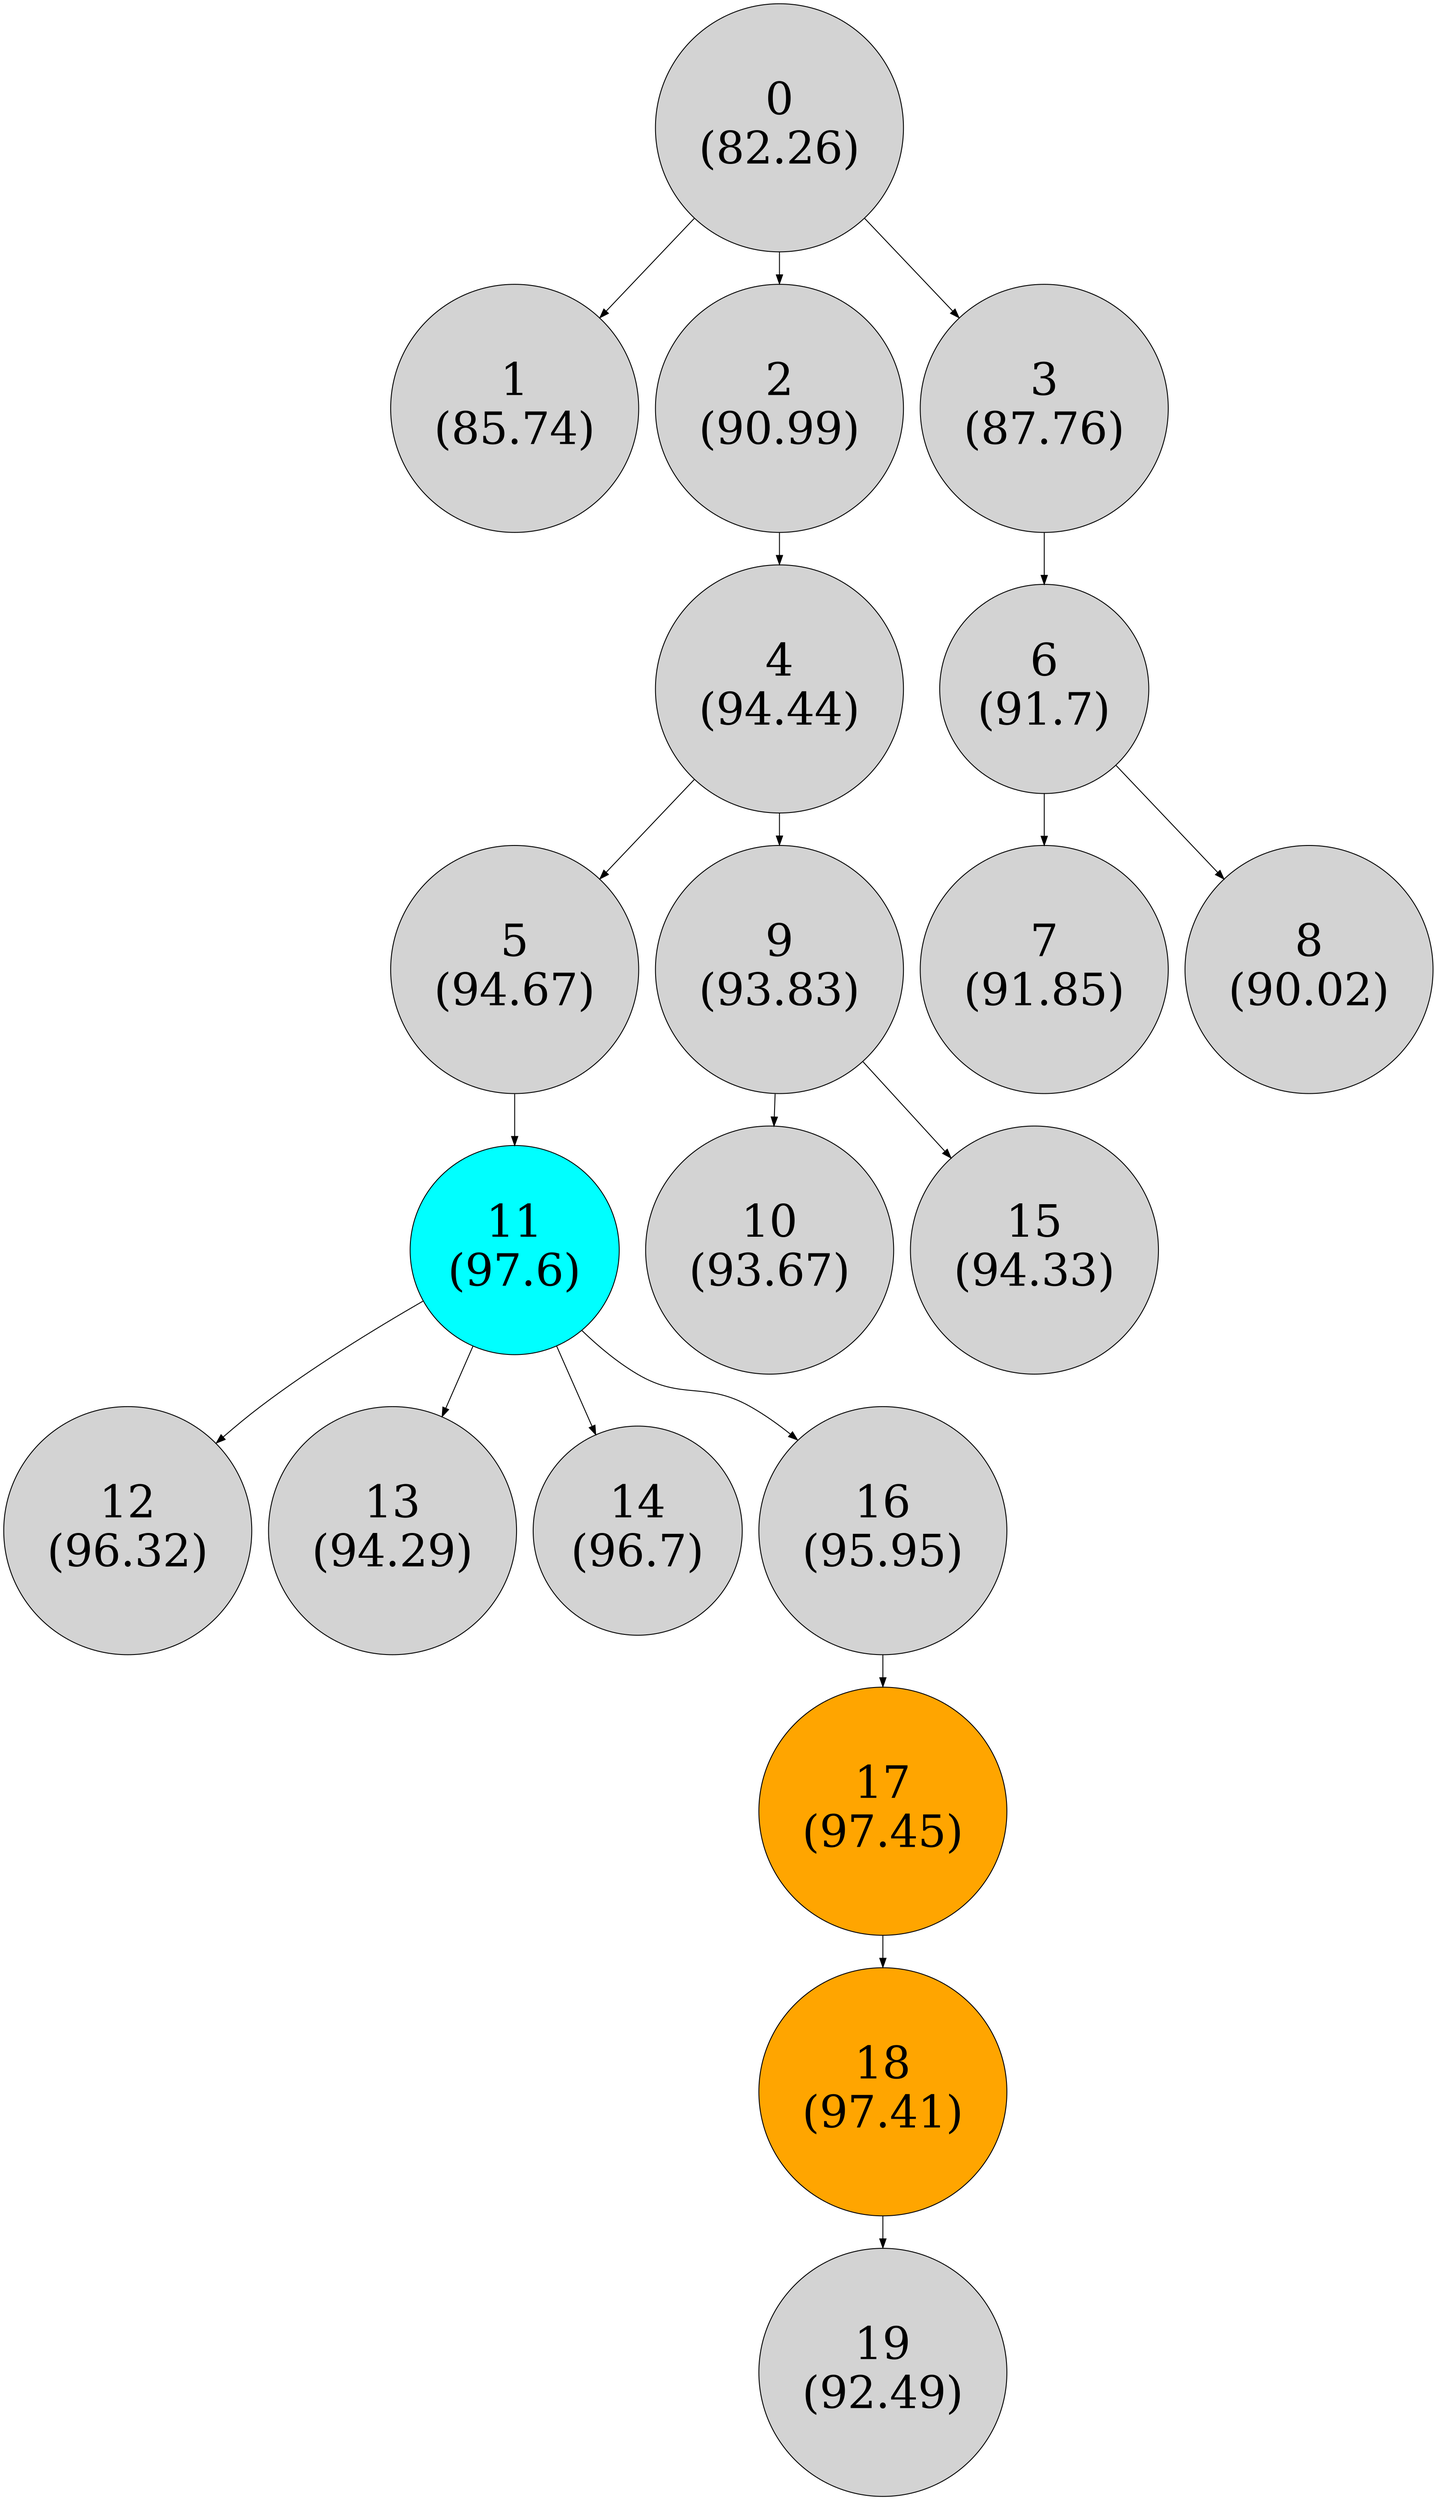 digraph G {
    node [style=filled, shape=circle, fontsize=50];
    0 [label="0\n(82.26)"];
    1 [label="1\n(85.74)"];
    2 [label="2\n(90.99)"];
    3 [label="3\n(87.76)"];
    4 [label="4\n(94.44)"];
    5 [label="5\n(94.67)"];
    6 [label="6\n(91.7)"];
    7 [label="7\n(91.85)"];
    8 [label="8\n(90.02)"];
    9 [label="9\n(93.83)"];
    10 [label="10\n(93.67)"];
    11 [label="11\n(97.6)", fillcolor=cyan, fontcolor=black];
    12 [label="12\n(96.32)"];
    13 [label="13\n(94.29)"];
    14 [label="14\n(96.7)"];
    15 [label="15\n(94.33)"];
    16 [label="16\n(95.95)"];
    17 [label="17\n(97.45)", fillcolor=orange, fontcolor=black];
    18 [label="18\n(97.41)", fillcolor=orange, fontcolor=black];
    19 [label="19\n(92.49)"];
    0 -> 1;
    0 -> 2;
    0 -> 3;
    2 -> 4;
    4 -> 5;
    3 -> 6;
    6 -> 7;
    6 -> 8;
    4 -> 9;
    9 -> 10;
    5 -> 11;
    11 -> 12;
    11 -> 13;
    11 -> 14;
    9 -> 15;
    11 -> 16;
    16 -> 17;
    17 -> 18;
    18 -> 19;
}
